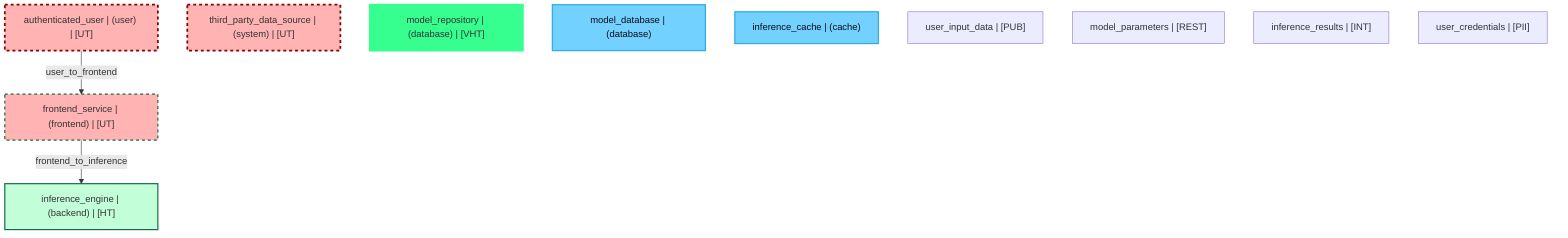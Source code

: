 graph TB
  node_01F3G4H5J6K7L8M9N2P3Q4U1["authenticated_user | (user) | [UT]"]:::untrusted
  node_01F3G4H5J6K7L8M9N2P3Q4U2["third_party_data_source | (system) | [UT]"]:::untrusted
  node_01F3G4H5J6K7L8M9N2P3Q4S1["frontend_service | (frontend) | [UT]"]:::untrusted
  node_01F3G4H5J6K7L8M9N2P3Q4S2["inference_engine | (backend) | [HT]"]:::highTrust
  node_01F3G4H5J6K7L8M9N2P3Q4S3["model_repository | (database) | [VHT]"]:::veryHighTrust
  node_01F3G4H5J6K7L8M9N2P3Q4T1["model_database | (database)"]:::dataStore
  node_01F3G4H5J6K7L8M9N2P3Q4T2["inference_cache | (cache)"]:::dataStore
  node_01F3G4H5J6K7L8M9N2P3Q4R1["user_input_data | [PUB]"]:::dataAsset,public
  node_01F3G4H5J6K7L8M9N2P3Q4R2["model_parameters | [REST]"]:::dataAsset,restricted
  node_01F3G4H5J6K7L8M9N2P3Q4R3["inference_results | [INT]"]:::dataAsset,internal
  node_01F3G4H5J6K7L8M9N2P3Q4R4["user_credentials | [PII]"]:::dataAsset,pii

  node_01F3G4H5J6K7L8M9N2P3Q4U1 -->|user_to_frontend| node_01F3G4H5J6K7L8M9N2P3Q4S1:::encryptedFlow
  node_01F3G4H5J6K7L8M9N2P3Q4S1 -->|frontend_to_inference| node_01F3G4H5J6K7L8M9N2P3Q4S2:::encryptedFlow

  classDef externalEntity fill:#FFB3B3,stroke:#8B0000,stroke-width:2px,color:#0B0D17
  classDef process fill:#C2FFD8,stroke:#106B49,stroke-width:2px,color:#0B0D17
  classDef dataStore fill:#73d1ff,stroke:#29ABE2,stroke-width:2px,color:#0B0D17
  classDef dataAsset fill:#ffa1ad,stroke:#A259FF,stroke-width:2px,color:#0B0D17
  classDef untrusted fill:#FFB3B3,stroke:#8B0000,stroke-width:3px,stroke-dasharray:5 5
  classDef lowTrust fill:#f77c63,stroke:#f77c63,stroke-width:2px,stroke-dasharray:3 3
  classDef mediumTrust fill:#FFF2B3,stroke:#7A6300,stroke-width:2px
  classDef highTrust fill:#C2FFD8,stroke:#106B49,stroke-width:2px
  classDef veryHighTrust fill:#36FF8F,stroke:#36FF8F,stroke-width:3px
  classDef public fill:#C2FFD8,stroke:#106B49,stroke-width:1px
  classDef internal fill:#FFF2B3,stroke:#7A6300,stroke-width:1px
  classDef confidential fill:#FFB3B3,stroke:#8B0000,stroke-width:2px
  classDef restricted fill:#8B0000,stroke:#8B0000,stroke-width:3px
  classDef pii fill:#ffa1ad,stroke:#A259FF,stroke-width:2px
  classDef pci fill:#8B0000,stroke:#8B0000,stroke-width:3px
  classDef phi fill:#ffa1ad,stroke:#A259FF,stroke-width:3px
  classDef encryptedFlow stroke:#106B49,stroke-width:2px
  classDef unencryptedFlow stroke:#8B0000,stroke-width:2px,stroke-dasharray:5 5
  classDef authenticatedFlow stroke:#29ABE2,stroke-width:2px
  classDef trustBoundary fill:transparent,stroke:#2E3440,stroke-width:3px,stroke-dasharray:10 5